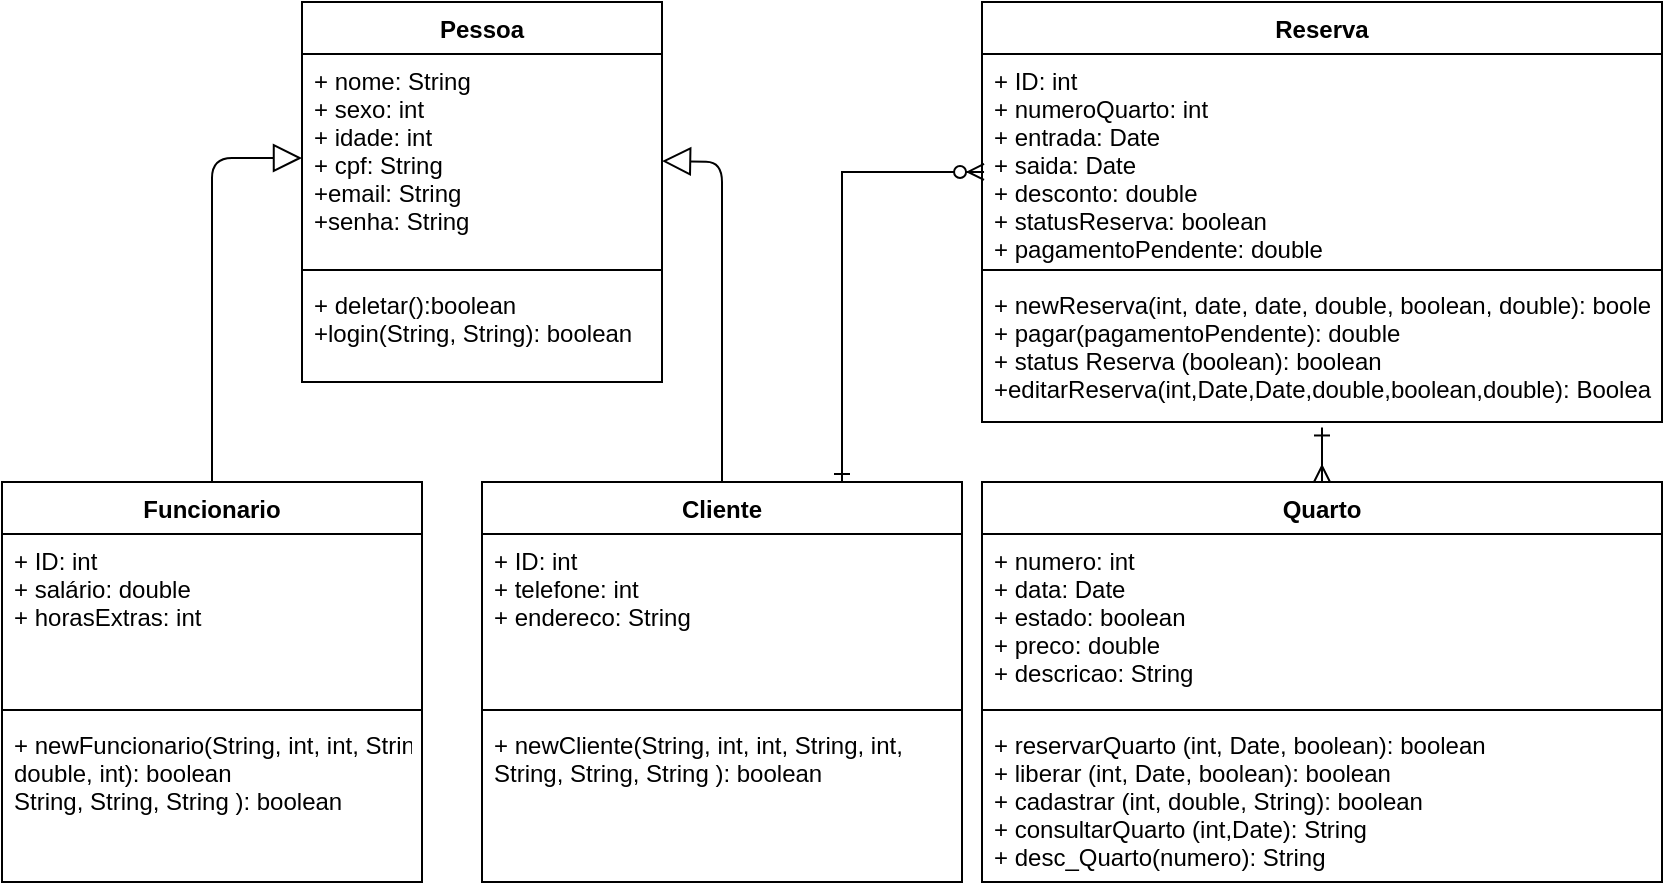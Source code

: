 <mxfile version="13.9.9" type="github">
  <diagram name="Page-1" id="c4acf3e9-155e-7222-9cf6-157b1a14988f">
    <mxGraphModel dx="1038" dy="575" grid="1" gridSize="10" guides="1" tooltips="1" connect="1" arrows="1" fold="1" page="1" pageScale="1" pageWidth="850" pageHeight="1100" background="#ffffff" math="0" shadow="0">
      <root>
        <mxCell id="0" />
        <mxCell id="1" parent="0" />
        <mxCell id="shmcH7ELp8YfeY17AkYp-6" value="Quarto" style="swimlane;fontStyle=1;align=center;verticalAlign=top;childLayout=stackLayout;horizontal=1;startSize=26;horizontalStack=0;resizeParent=1;resizeParentMax=0;resizeLast=0;collapsible=1;marginBottom=0;" vertex="1" parent="1">
          <mxGeometry x="490" y="640" width="340" height="200" as="geometry" />
        </mxCell>
        <mxCell id="shmcH7ELp8YfeY17AkYp-7" value="+ numero: int&#xa;+ data: Date&#xa;+ estado: boolean&#xa;+ preco: double&#xa;+ descricao: String" style="text;strokeColor=none;fillColor=none;align=left;verticalAlign=top;spacingLeft=4;spacingRight=4;overflow=hidden;rotatable=0;points=[[0,0.5],[1,0.5]];portConstraint=eastwest;" vertex="1" parent="shmcH7ELp8YfeY17AkYp-6">
          <mxGeometry y="26" width="340" height="84" as="geometry" />
        </mxCell>
        <mxCell id="shmcH7ELp8YfeY17AkYp-8" value="" style="line;strokeWidth=1;fillColor=none;align=left;verticalAlign=middle;spacingTop=-1;spacingLeft=3;spacingRight=3;rotatable=0;labelPosition=right;points=[];portConstraint=eastwest;" vertex="1" parent="shmcH7ELp8YfeY17AkYp-6">
          <mxGeometry y="110" width="340" height="8" as="geometry" />
        </mxCell>
        <mxCell id="shmcH7ELp8YfeY17AkYp-9" value="+ reservarQuarto (int, Date, boolean): boolean&#xa;+ liberar (int, Date, boolean): boolean&#xa;+ cadastrar (int, double, String): boolean&#xa;+ consultarQuarto (int,Date): String&#xa;+ desc_Quarto(numero): String &#xa;&#xa;&#xa;" style="text;strokeColor=none;fillColor=none;align=left;verticalAlign=top;spacingLeft=4;spacingRight=4;overflow=hidden;rotatable=0;points=[[0,0.5],[1,0.5]];portConstraint=eastwest;" vertex="1" parent="shmcH7ELp8YfeY17AkYp-6">
          <mxGeometry y="118" width="340" height="82" as="geometry" />
        </mxCell>
        <mxCell id="shmcH7ELp8YfeY17AkYp-15" value="Pessoa" style="swimlane;fontStyle=1;align=center;verticalAlign=top;childLayout=stackLayout;horizontal=1;startSize=26;horizontalStack=0;resizeParent=1;resizeParentMax=0;resizeLast=0;collapsible=1;marginBottom=0;" vertex="1" parent="1">
          <mxGeometry x="150" y="400" width="180" height="190" as="geometry" />
        </mxCell>
        <mxCell id="shmcH7ELp8YfeY17AkYp-16" value="+ nome: String&#xa;+ sexo: int&#xa;+ idade: int&#xa;+ cpf: String&#xa;+email: String&#xa;+senha: String" style="text;strokeColor=none;fillColor=none;align=left;verticalAlign=top;spacingLeft=4;spacingRight=4;overflow=hidden;rotatable=0;points=[[0,0.5],[1,0.5]];portConstraint=eastwest;" vertex="1" parent="shmcH7ELp8YfeY17AkYp-15">
          <mxGeometry y="26" width="180" height="104" as="geometry" />
        </mxCell>
        <mxCell id="shmcH7ELp8YfeY17AkYp-17" value="" style="line;strokeWidth=1;fillColor=none;align=left;verticalAlign=middle;spacingTop=-1;spacingLeft=3;spacingRight=3;rotatable=0;labelPosition=right;points=[];portConstraint=eastwest;" vertex="1" parent="shmcH7ELp8YfeY17AkYp-15">
          <mxGeometry y="130" width="180" height="8" as="geometry" />
        </mxCell>
        <mxCell id="shmcH7ELp8YfeY17AkYp-18" value="+ deletar():boolean&#xa;+login(String, String): boolean" style="text;strokeColor=none;fillColor=none;align=left;verticalAlign=top;spacingLeft=4;spacingRight=4;overflow=hidden;rotatable=0;points=[[0,0.5],[1,0.5]];portConstraint=eastwest;" vertex="1" parent="shmcH7ELp8YfeY17AkYp-15">
          <mxGeometry y="138" width="180" height="52" as="geometry" />
        </mxCell>
        <mxCell id="shmcH7ELp8YfeY17AkYp-19" value="Cliente" style="swimlane;fontStyle=1;align=center;verticalAlign=top;childLayout=stackLayout;horizontal=1;startSize=26;horizontalStack=0;resizeParent=1;resizeParentMax=0;resizeLast=0;collapsible=1;marginBottom=0;" vertex="1" parent="1">
          <mxGeometry x="240" y="640" width="240" height="200" as="geometry" />
        </mxCell>
        <mxCell id="shmcH7ELp8YfeY17AkYp-20" value="+ ID: int&#xa;+ telefone: int&#xa;+ endereco: String" style="text;strokeColor=none;fillColor=none;align=left;verticalAlign=top;spacingLeft=4;spacingRight=4;overflow=hidden;rotatable=0;points=[[0,0.5],[1,0.5]];portConstraint=eastwest;" vertex="1" parent="shmcH7ELp8YfeY17AkYp-19">
          <mxGeometry y="26" width="240" height="84" as="geometry" />
        </mxCell>
        <mxCell id="shmcH7ELp8YfeY17AkYp-21" value="" style="line;strokeWidth=1;fillColor=none;align=left;verticalAlign=middle;spacingTop=-1;spacingLeft=3;spacingRight=3;rotatable=0;labelPosition=right;points=[];portConstraint=eastwest;" vertex="1" parent="shmcH7ELp8YfeY17AkYp-19">
          <mxGeometry y="110" width="240" height="8" as="geometry" />
        </mxCell>
        <mxCell id="shmcH7ELp8YfeY17AkYp-22" value="+ newCliente(String, int, int, String, int, &#xa;String, String, String ): boolean&#xa;&#xa;" style="text;strokeColor=none;fillColor=none;align=left;verticalAlign=top;spacingLeft=4;spacingRight=4;overflow=hidden;rotatable=0;points=[[0,0.5],[1,0.5]];portConstraint=eastwest;" vertex="1" parent="shmcH7ELp8YfeY17AkYp-19">
          <mxGeometry y="118" width="240" height="82" as="geometry" />
        </mxCell>
        <mxCell id="shmcH7ELp8YfeY17AkYp-23" value="Reserva" style="swimlane;fontStyle=1;align=center;verticalAlign=top;childLayout=stackLayout;horizontal=1;startSize=26;horizontalStack=0;resizeParent=1;resizeParentMax=0;resizeLast=0;collapsible=1;marginBottom=0;" vertex="1" parent="1">
          <mxGeometry x="490" y="400" width="340" height="210" as="geometry" />
        </mxCell>
        <mxCell id="shmcH7ELp8YfeY17AkYp-24" value="+ ID: int&#xa;+ numeroQuarto: int&#xa;+ entrada: Date&#xa;+ saida: Date&#xa;+ desconto: double&#xa;+ statusReserva: boolean&#xa;+ pagamentoPendente: double&#xa;&#xa;" style="text;strokeColor=none;fillColor=none;align=left;verticalAlign=top;spacingLeft=4;spacingRight=4;overflow=hidden;rotatable=0;points=[[0,0.5],[1,0.5]];portConstraint=eastwest;" vertex="1" parent="shmcH7ELp8YfeY17AkYp-23">
          <mxGeometry y="26" width="340" height="104" as="geometry" />
        </mxCell>
        <mxCell id="shmcH7ELp8YfeY17AkYp-25" value="" style="line;strokeWidth=1;fillColor=none;align=left;verticalAlign=middle;spacingTop=-1;spacingLeft=3;spacingRight=3;rotatable=0;labelPosition=right;points=[];portConstraint=eastwest;" vertex="1" parent="shmcH7ELp8YfeY17AkYp-23">
          <mxGeometry y="130" width="340" height="8" as="geometry" />
        </mxCell>
        <mxCell id="shmcH7ELp8YfeY17AkYp-26" value="+ newReserva(int, date, date, double, boolean, double): boolean&#xa;+ pagar(pagamentoPendente): double&#xa;+ status Reserva (boolean): boolean&#xa;+editarReserva(int,Date,Date,double,boolean,double): Boolean&#xa;" style="text;strokeColor=none;fillColor=none;align=left;verticalAlign=top;spacingLeft=4;spacingRight=4;overflow=hidden;rotatable=0;points=[[0,0.5],[1,0.5]];portConstraint=eastwest;" vertex="1" parent="shmcH7ELp8YfeY17AkYp-23">
          <mxGeometry y="138" width="340" height="72" as="geometry" />
        </mxCell>
        <mxCell id="shmcH7ELp8YfeY17AkYp-27" value="" style="edgeStyle=none;html=1;endSize=12;endArrow=block;endFill=0;exitX=0.5;exitY=0;exitDx=0;exitDy=0;" edge="1" parent="1" source="shmcH7ELp8YfeY17AkYp-19" target="shmcH7ELp8YfeY17AkYp-16">
          <mxGeometry width="160" relative="1" as="geometry">
            <mxPoint x="280" y="690" as="sourcePoint" />
            <mxPoint x="240" y="528" as="targetPoint" />
            <Array as="points">
              <mxPoint x="360" y="480" />
            </Array>
          </mxGeometry>
        </mxCell>
        <mxCell id="shmcH7ELp8YfeY17AkYp-28" value="Funcionario" style="swimlane;fontStyle=1;align=center;verticalAlign=top;childLayout=stackLayout;horizontal=1;startSize=26;horizontalStack=0;resizeParent=1;resizeParentMax=0;resizeLast=0;collapsible=1;marginBottom=0;" vertex="1" parent="1">
          <mxGeometry y="640" width="210" height="200" as="geometry" />
        </mxCell>
        <mxCell id="shmcH7ELp8YfeY17AkYp-29" value="+ ID: int&#xa;+ salário: double&#xa;+ horasExtras: int&#xa;&#xa;&#xa;" style="text;strokeColor=none;fillColor=none;align=left;verticalAlign=top;spacingLeft=4;spacingRight=4;overflow=hidden;rotatable=0;points=[[0,0.5],[1,0.5]];portConstraint=eastwest;" vertex="1" parent="shmcH7ELp8YfeY17AkYp-28">
          <mxGeometry y="26" width="210" height="84" as="geometry" />
        </mxCell>
        <mxCell id="shmcH7ELp8YfeY17AkYp-30" value="" style="line;strokeWidth=1;fillColor=none;align=left;verticalAlign=middle;spacingTop=-1;spacingLeft=3;spacingRight=3;rotatable=0;labelPosition=right;points=[];portConstraint=eastwest;" vertex="1" parent="shmcH7ELp8YfeY17AkYp-28">
          <mxGeometry y="110" width="210" height="8" as="geometry" />
        </mxCell>
        <mxCell id="shmcH7ELp8YfeY17AkYp-31" value="+ newFuncionario(String, int, int, String,&#xa;double, int): boolean&#xa;String, String, String ): boolean&#xa;" style="text;strokeColor=none;fillColor=none;align=left;verticalAlign=top;spacingLeft=4;spacingRight=4;overflow=hidden;rotatable=0;points=[[0,0.5],[1,0.5]];portConstraint=eastwest;" vertex="1" parent="shmcH7ELp8YfeY17AkYp-28">
          <mxGeometry y="118" width="210" height="82" as="geometry" />
        </mxCell>
        <mxCell id="shmcH7ELp8YfeY17AkYp-37" value="" style="edgeStyle=none;html=1;endSize=12;endArrow=block;endFill=0;exitX=0.5;exitY=0;exitDx=0;exitDy=0;entryX=0;entryY=0.5;entryDx=0;entryDy=0;" edge="1" parent="1" source="shmcH7ELp8YfeY17AkYp-28" target="shmcH7ELp8YfeY17AkYp-16">
          <mxGeometry width="160" relative="1" as="geometry">
            <mxPoint x="280" y="690" as="sourcePoint" />
            <mxPoint x="200" y="529" as="targetPoint" />
            <Array as="points">
              <mxPoint x="105" y="478" />
            </Array>
          </mxGeometry>
        </mxCell>
        <mxCell id="shmcH7ELp8YfeY17AkYp-38" style="edgeStyle=orthogonalEdgeStyle;rounded=0;orthogonalLoop=1;jettySize=auto;html=1;entryX=0.5;entryY=0;entryDx=0;entryDy=0;endArrow=ERmany;endFill=0;startArrow=ERone;startFill=0;exitX=0.5;exitY=1.038;exitDx=0;exitDy=0;exitPerimeter=0;" edge="1" parent="1" source="shmcH7ELp8YfeY17AkYp-26" target="shmcH7ELp8YfeY17AkYp-6">
          <mxGeometry relative="1" as="geometry">
            <mxPoint x="700" y="600" as="sourcePoint" />
            <mxPoint x="710" y="640" as="targetPoint" />
            <Array as="points">
              <mxPoint x="660" y="620" />
              <mxPoint x="660" y="620" />
            </Array>
          </mxGeometry>
        </mxCell>
        <mxCell id="shmcH7ELp8YfeY17AkYp-42" style="edgeStyle=orthogonalEdgeStyle;rounded=0;orthogonalLoop=1;jettySize=auto;html=1;strokeColor=#000000;endArrow=ERzeroToMany;endFill=1;startArrow=ERone;startFill=0;exitX=0.75;exitY=0;exitDx=0;exitDy=0;entryX=0.003;entryY=0.567;entryDx=0;entryDy=0;entryPerimeter=0;" edge="1" parent="1" source="shmcH7ELp8YfeY17AkYp-19" target="shmcH7ELp8YfeY17AkYp-24">
          <mxGeometry relative="1" as="geometry">
            <mxPoint x="420" y="474" as="targetPoint" />
          </mxGeometry>
        </mxCell>
      </root>
    </mxGraphModel>
  </diagram>
</mxfile>
